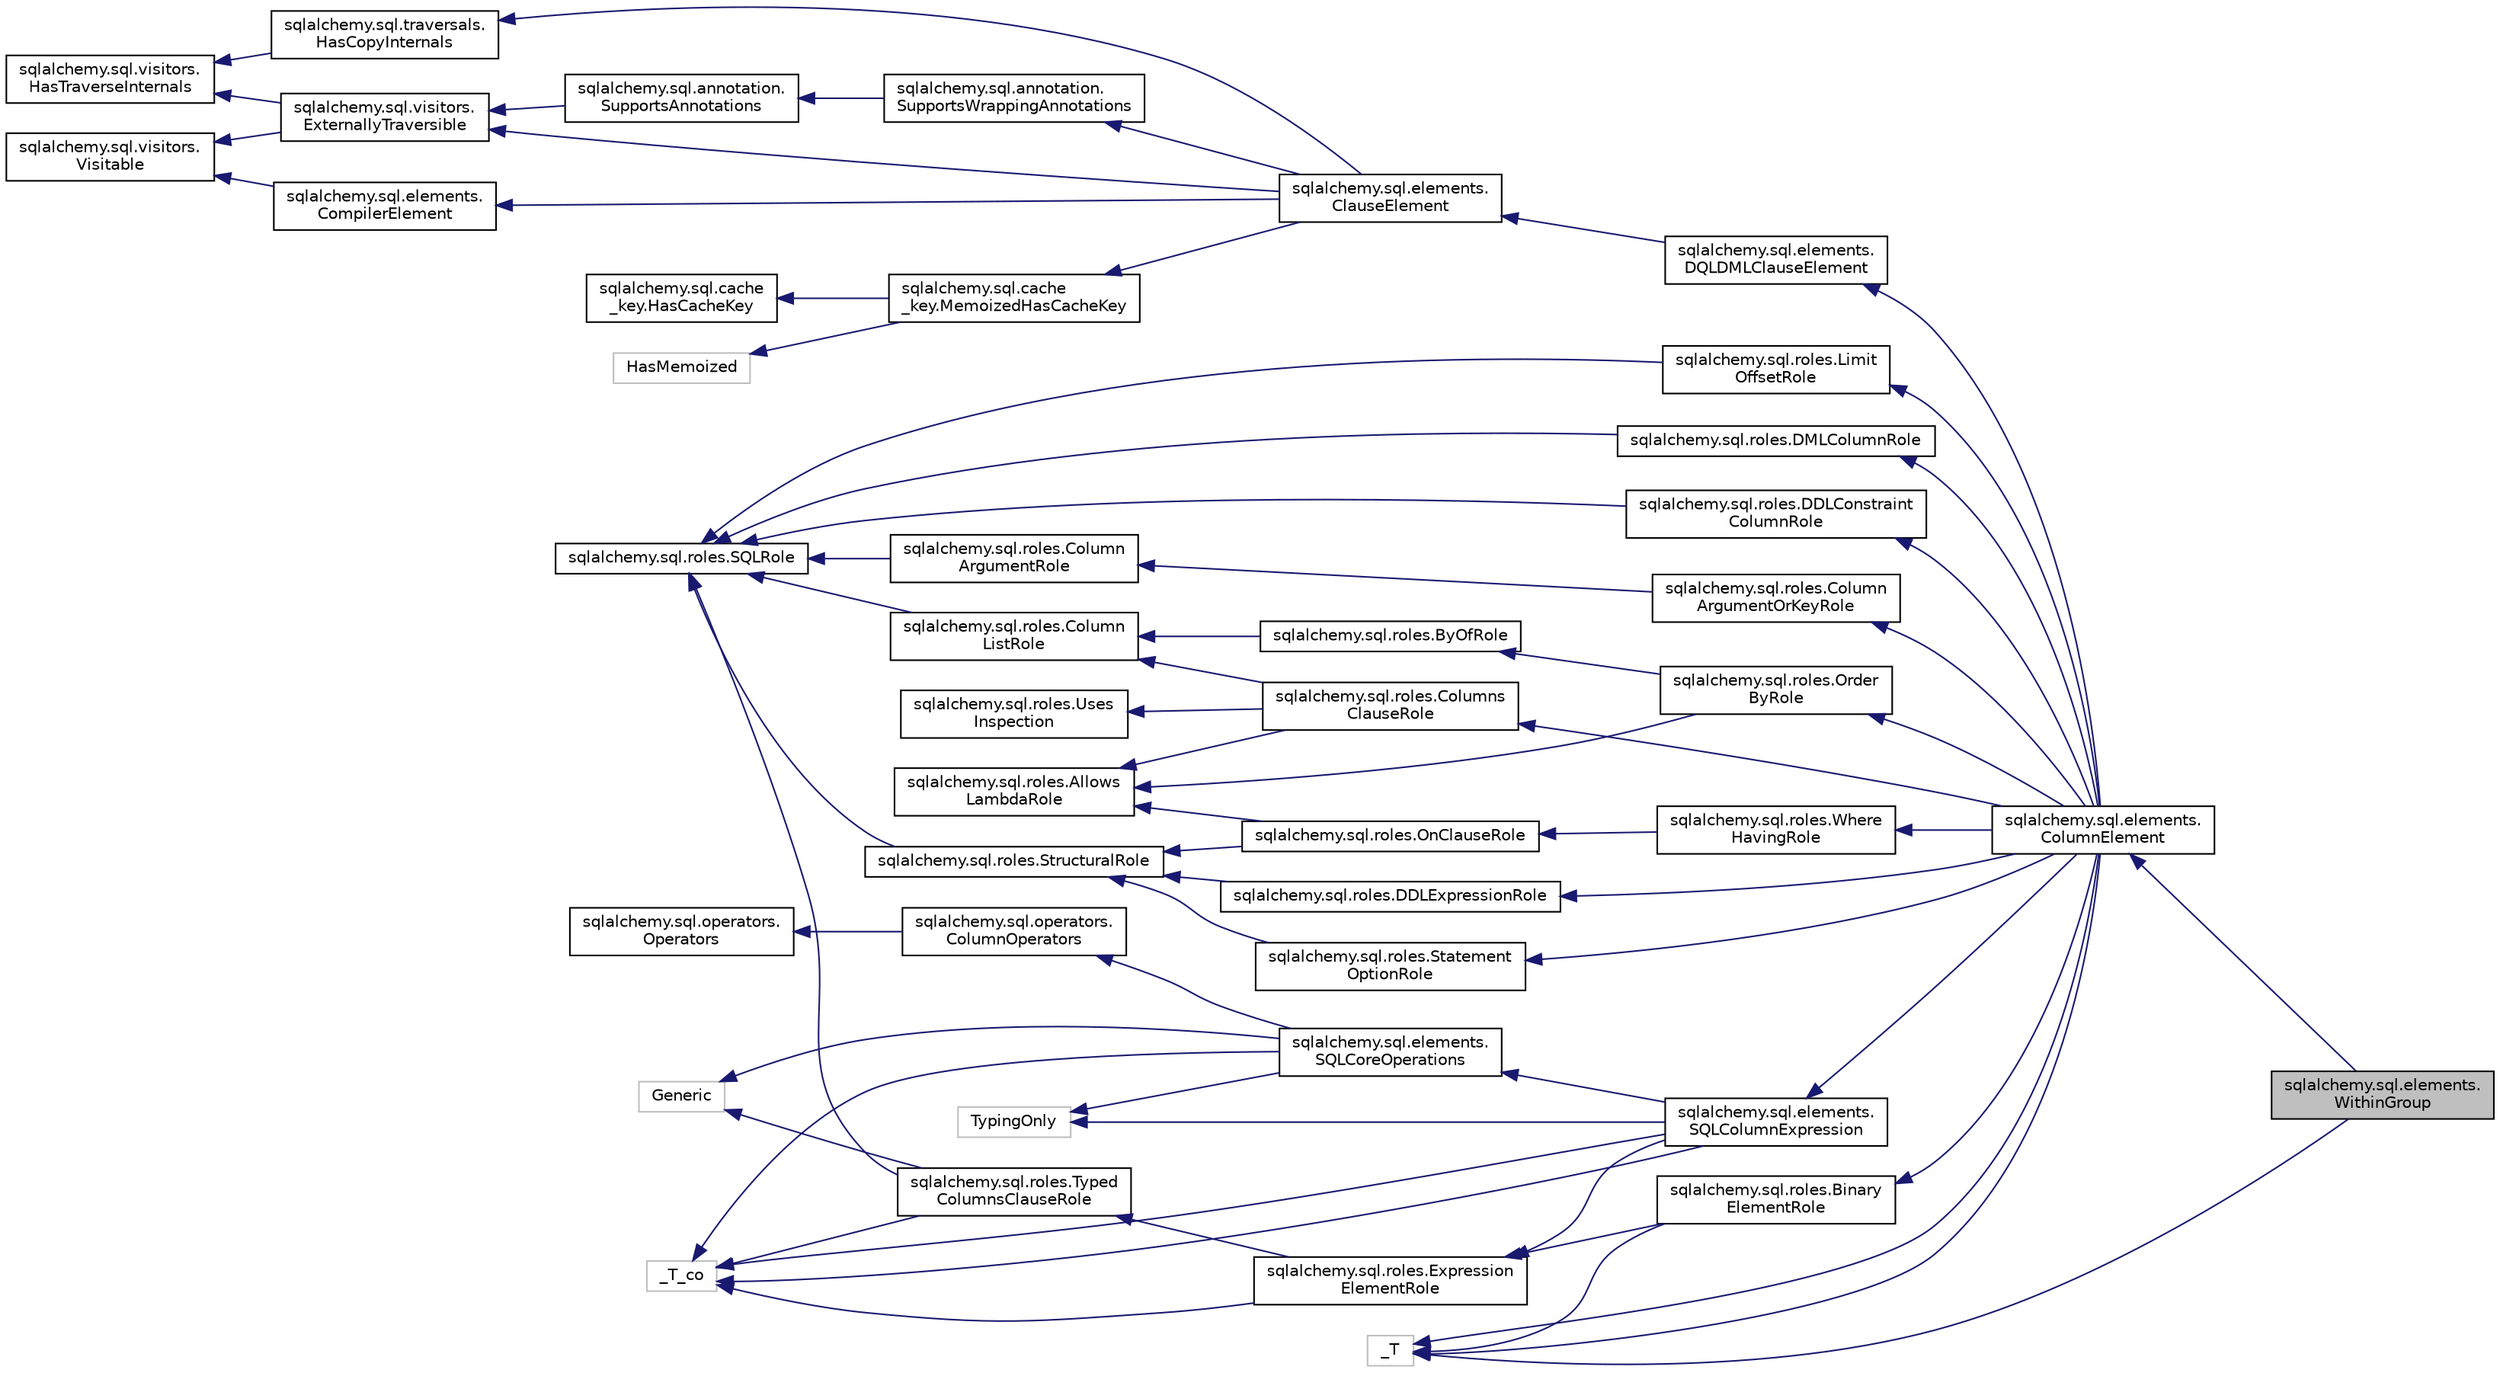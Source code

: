digraph "sqlalchemy.sql.elements.WithinGroup"
{
 // LATEX_PDF_SIZE
  edge [fontname="Helvetica",fontsize="10",labelfontname="Helvetica",labelfontsize="10"];
  node [fontname="Helvetica",fontsize="10",shape=record];
  rankdir="LR";
  Node1 [label="sqlalchemy.sql.elements.\lWithinGroup",height=0.2,width=0.4,color="black", fillcolor="grey75", style="filled", fontcolor="black",tooltip=" "];
  Node2 -> Node1 [dir="back",color="midnightblue",fontsize="10",style="solid",fontname="Helvetica"];
  Node2 [label="sqlalchemy.sql.elements.\lColumnElement",height=0.2,width=0.4,color="black", fillcolor="white", style="filled",URL="$classsqlalchemy_1_1sql_1_1elements_1_1ColumnElement.html",tooltip=" "];
  Node3 -> Node2 [dir="back",color="midnightblue",fontsize="10",style="solid",fontname="Helvetica"];
  Node3 [label="sqlalchemy.sql.roles.Column\lArgumentOrKeyRole",height=0.2,width=0.4,color="black", fillcolor="white", style="filled",URL="$classsqlalchemy_1_1sql_1_1roles_1_1ColumnArgumentOrKeyRole.html",tooltip=" "];
  Node4 -> Node3 [dir="back",color="midnightblue",fontsize="10",style="solid",fontname="Helvetica"];
  Node4 [label="sqlalchemy.sql.roles.Column\lArgumentRole",height=0.2,width=0.4,color="black", fillcolor="white", style="filled",URL="$classsqlalchemy_1_1sql_1_1roles_1_1ColumnArgumentRole.html",tooltip=" "];
  Node5 -> Node4 [dir="back",color="midnightblue",fontsize="10",style="solid",fontname="Helvetica"];
  Node5 [label="sqlalchemy.sql.roles.SQLRole",height=0.2,width=0.4,color="black", fillcolor="white", style="filled",URL="$classsqlalchemy_1_1sql_1_1roles_1_1SQLRole.html",tooltip=" "];
  Node6 -> Node2 [dir="back",color="midnightblue",fontsize="10",style="solid",fontname="Helvetica"];
  Node6 [label="sqlalchemy.sql.roles.Statement\lOptionRole",height=0.2,width=0.4,color="black", fillcolor="white", style="filled",URL="$classsqlalchemy_1_1sql_1_1roles_1_1StatementOptionRole.html",tooltip=" "];
  Node7 -> Node6 [dir="back",color="midnightblue",fontsize="10",style="solid",fontname="Helvetica"];
  Node7 [label="sqlalchemy.sql.roles.StructuralRole",height=0.2,width=0.4,color="black", fillcolor="white", style="filled",URL="$classsqlalchemy_1_1sql_1_1roles_1_1StructuralRole.html",tooltip=" "];
  Node5 -> Node7 [dir="back",color="midnightblue",fontsize="10",style="solid",fontname="Helvetica"];
  Node8 -> Node2 [dir="back",color="midnightblue",fontsize="10",style="solid",fontname="Helvetica"];
  Node8 [label="sqlalchemy.sql.roles.Where\lHavingRole",height=0.2,width=0.4,color="black", fillcolor="white", style="filled",URL="$classsqlalchemy_1_1sql_1_1roles_1_1WhereHavingRole.html",tooltip=" "];
  Node9 -> Node8 [dir="back",color="midnightblue",fontsize="10",style="solid",fontname="Helvetica"];
  Node9 [label="sqlalchemy.sql.roles.OnClauseRole",height=0.2,width=0.4,color="black", fillcolor="white", style="filled",URL="$classsqlalchemy_1_1sql_1_1roles_1_1OnClauseRole.html",tooltip=" "];
  Node10 -> Node9 [dir="back",color="midnightblue",fontsize="10",style="solid",fontname="Helvetica"];
  Node10 [label="sqlalchemy.sql.roles.Allows\lLambdaRole",height=0.2,width=0.4,color="black", fillcolor="white", style="filled",URL="$classsqlalchemy_1_1sql_1_1roles_1_1AllowsLambdaRole.html",tooltip=" "];
  Node7 -> Node9 [dir="back",color="midnightblue",fontsize="10",style="solid",fontname="Helvetica"];
  Node11 -> Node2 [dir="back",color="midnightblue",fontsize="10",style="solid",fontname="Helvetica"];
  Node11 [label="sqlalchemy.sql.roles.Binary\lElementRole",height=0.2,width=0.4,color="black", fillcolor="white", style="filled",URL="$classsqlalchemy_1_1sql_1_1roles_1_1BinaryElementRole.html",tooltip=" "];
  Node12 -> Node11 [dir="back",color="midnightblue",fontsize="10",style="solid",fontname="Helvetica"];
  Node12 [label="sqlalchemy.sql.roles.Expression\lElementRole",height=0.2,width=0.4,color="black", fillcolor="white", style="filled",URL="$classsqlalchemy_1_1sql_1_1roles_1_1ExpressionElementRole.html",tooltip=" "];
  Node13 -> Node12 [dir="back",color="midnightblue",fontsize="10",style="solid",fontname="Helvetica"];
  Node13 [label="sqlalchemy.sql.roles.Typed\lColumnsClauseRole",height=0.2,width=0.4,color="black", fillcolor="white", style="filled",URL="$classsqlalchemy_1_1sql_1_1roles_1_1TypedColumnsClauseRole.html",tooltip=" "];
  Node14 -> Node13 [dir="back",color="midnightblue",fontsize="10",style="solid",fontname="Helvetica"];
  Node14 [label="Generic",height=0.2,width=0.4,color="grey75", fillcolor="white", style="filled",tooltip=" "];
  Node15 -> Node13 [dir="back",color="midnightblue",fontsize="10",style="solid",fontname="Helvetica"];
  Node15 [label="_T_co",height=0.2,width=0.4,color="grey75", fillcolor="white", style="filled",tooltip=" "];
  Node5 -> Node13 [dir="back",color="midnightblue",fontsize="10",style="solid",fontname="Helvetica"];
  Node15 -> Node12 [dir="back",color="midnightblue",fontsize="10",style="solid",fontname="Helvetica"];
  Node16 -> Node11 [dir="back",color="midnightblue",fontsize="10",style="solid",fontname="Helvetica"];
  Node16 [label="_T",height=0.2,width=0.4,color="grey75", fillcolor="white", style="filled",tooltip=" "];
  Node16 -> Node2 [dir="back",color="midnightblue",fontsize="10",style="solid",fontname="Helvetica"];
  Node17 -> Node2 [dir="back",color="midnightblue",fontsize="10",style="solid",fontname="Helvetica"];
  Node17 [label="sqlalchemy.sql.roles.Order\lByRole",height=0.2,width=0.4,color="black", fillcolor="white", style="filled",URL="$classsqlalchemy_1_1sql_1_1roles_1_1OrderByRole.html",tooltip=" "];
  Node10 -> Node17 [dir="back",color="midnightblue",fontsize="10",style="solid",fontname="Helvetica"];
  Node18 -> Node17 [dir="back",color="midnightblue",fontsize="10",style="solid",fontname="Helvetica"];
  Node18 [label="sqlalchemy.sql.roles.ByOfRole",height=0.2,width=0.4,color="black", fillcolor="white", style="filled",URL="$classsqlalchemy_1_1sql_1_1roles_1_1ByOfRole.html",tooltip=" "];
  Node19 -> Node18 [dir="back",color="midnightblue",fontsize="10",style="solid",fontname="Helvetica"];
  Node19 [label="sqlalchemy.sql.roles.Column\lListRole",height=0.2,width=0.4,color="black", fillcolor="white", style="filled",URL="$classsqlalchemy_1_1sql_1_1roles_1_1ColumnListRole.html",tooltip=" "];
  Node5 -> Node19 [dir="back",color="midnightblue",fontsize="10",style="solid",fontname="Helvetica"];
  Node20 -> Node2 [dir="back",color="midnightblue",fontsize="10",style="solid",fontname="Helvetica"];
  Node20 [label="sqlalchemy.sql.roles.Columns\lClauseRole",height=0.2,width=0.4,color="black", fillcolor="white", style="filled",URL="$classsqlalchemy_1_1sql_1_1roles_1_1ColumnsClauseRole.html",tooltip=" "];
  Node10 -> Node20 [dir="back",color="midnightblue",fontsize="10",style="solid",fontname="Helvetica"];
  Node21 -> Node20 [dir="back",color="midnightblue",fontsize="10",style="solid",fontname="Helvetica"];
  Node21 [label="sqlalchemy.sql.roles.Uses\lInspection",height=0.2,width=0.4,color="black", fillcolor="white", style="filled",URL="$classsqlalchemy_1_1sql_1_1roles_1_1UsesInspection.html",tooltip=" "];
  Node19 -> Node20 [dir="back",color="midnightblue",fontsize="10",style="solid",fontname="Helvetica"];
  Node22 -> Node2 [dir="back",color="midnightblue",fontsize="10",style="solid",fontname="Helvetica"];
  Node22 [label="sqlalchemy.sql.roles.Limit\lOffsetRole",height=0.2,width=0.4,color="black", fillcolor="white", style="filled",URL="$classsqlalchemy_1_1sql_1_1roles_1_1LimitOffsetRole.html",tooltip=" "];
  Node5 -> Node22 [dir="back",color="midnightblue",fontsize="10",style="solid",fontname="Helvetica"];
  Node23 -> Node2 [dir="back",color="midnightblue",fontsize="10",style="solid",fontname="Helvetica"];
  Node23 [label="sqlalchemy.sql.roles.DMLColumnRole",height=0.2,width=0.4,color="black", fillcolor="white", style="filled",URL="$classsqlalchemy_1_1sql_1_1roles_1_1DMLColumnRole.html",tooltip=" "];
  Node5 -> Node23 [dir="back",color="midnightblue",fontsize="10",style="solid",fontname="Helvetica"];
  Node24 -> Node2 [dir="back",color="midnightblue",fontsize="10",style="solid",fontname="Helvetica"];
  Node24 [label="sqlalchemy.sql.roles.DDLConstraint\lColumnRole",height=0.2,width=0.4,color="black", fillcolor="white", style="filled",URL="$classsqlalchemy_1_1sql_1_1roles_1_1DDLConstraintColumnRole.html",tooltip=" "];
  Node5 -> Node24 [dir="back",color="midnightblue",fontsize="10",style="solid",fontname="Helvetica"];
  Node25 -> Node2 [dir="back",color="midnightblue",fontsize="10",style="solid",fontname="Helvetica"];
  Node25 [label="sqlalchemy.sql.roles.DDLExpressionRole",height=0.2,width=0.4,color="black", fillcolor="white", style="filled",URL="$classsqlalchemy_1_1sql_1_1roles_1_1DDLExpressionRole.html",tooltip=" "];
  Node7 -> Node25 [dir="back",color="midnightblue",fontsize="10",style="solid",fontname="Helvetica"];
  Node26 -> Node2 [dir="back",color="midnightblue",fontsize="10",style="solid",fontname="Helvetica"];
  Node26 [label="sqlalchemy.sql.elements.\lSQLColumnExpression",height=0.2,width=0.4,color="black", fillcolor="white", style="filled",URL="$classsqlalchemy_1_1sql_1_1elements_1_1SQLColumnExpression.html",tooltip=" "];
  Node27 -> Node26 [dir="back",color="midnightblue",fontsize="10",style="solid",fontname="Helvetica"];
  Node27 [label="sqlalchemy.sql.elements.\lSQLCoreOperations",height=0.2,width=0.4,color="black", fillcolor="white", style="filled",URL="$classsqlalchemy_1_1sql_1_1elements_1_1SQLCoreOperations.html",tooltip=" "];
  Node14 -> Node27 [dir="back",color="midnightblue",fontsize="10",style="solid",fontname="Helvetica"];
  Node15 -> Node27 [dir="back",color="midnightblue",fontsize="10",style="solid",fontname="Helvetica"];
  Node28 -> Node27 [dir="back",color="midnightblue",fontsize="10",style="solid",fontname="Helvetica"];
  Node28 [label="sqlalchemy.sql.operators.\lColumnOperators",height=0.2,width=0.4,color="black", fillcolor="white", style="filled",URL="$classsqlalchemy_1_1sql_1_1operators_1_1ColumnOperators.html",tooltip=" "];
  Node29 -> Node28 [dir="back",color="midnightblue",fontsize="10",style="solid",fontname="Helvetica"];
  Node29 [label="sqlalchemy.sql.operators.\lOperators",height=0.2,width=0.4,color="black", fillcolor="white", style="filled",URL="$classsqlalchemy_1_1sql_1_1operators_1_1Operators.html",tooltip=" "];
  Node30 -> Node27 [dir="back",color="midnightblue",fontsize="10",style="solid",fontname="Helvetica"];
  Node30 [label="TypingOnly",height=0.2,width=0.4,color="grey75", fillcolor="white", style="filled",tooltip=" "];
  Node15 -> Node26 [dir="back",color="midnightblue",fontsize="10",style="solid",fontname="Helvetica"];
  Node12 -> Node26 [dir="back",color="midnightblue",fontsize="10",style="solid",fontname="Helvetica"];
  Node15 -> Node26 [dir="back",color="midnightblue",fontsize="10",style="solid",fontname="Helvetica"];
  Node30 -> Node26 [dir="back",color="midnightblue",fontsize="10",style="solid",fontname="Helvetica"];
  Node16 -> Node2 [dir="back",color="midnightblue",fontsize="10",style="solid",fontname="Helvetica"];
  Node31 -> Node2 [dir="back",color="midnightblue",fontsize="10",style="solid",fontname="Helvetica"];
  Node31 [label="sqlalchemy.sql.elements.\lDQLDMLClauseElement",height=0.2,width=0.4,color="black", fillcolor="white", style="filled",URL="$classsqlalchemy_1_1sql_1_1elements_1_1DQLDMLClauseElement.html",tooltip=" "];
  Node32 -> Node31 [dir="back",color="midnightblue",fontsize="10",style="solid",fontname="Helvetica"];
  Node32 [label="sqlalchemy.sql.elements.\lClauseElement",height=0.2,width=0.4,color="black", fillcolor="white", style="filled",URL="$classsqlalchemy_1_1sql_1_1elements_1_1ClauseElement.html",tooltip=" "];
  Node33 -> Node32 [dir="back",color="midnightblue",fontsize="10",style="solid",fontname="Helvetica"];
  Node33 [label="sqlalchemy.sql.annotation.\lSupportsWrappingAnnotations",height=0.2,width=0.4,color="black", fillcolor="white", style="filled",URL="$classsqlalchemy_1_1sql_1_1annotation_1_1SupportsWrappingAnnotations.html",tooltip=" "];
  Node34 -> Node33 [dir="back",color="midnightblue",fontsize="10",style="solid",fontname="Helvetica"];
  Node34 [label="sqlalchemy.sql.annotation.\lSupportsAnnotations",height=0.2,width=0.4,color="black", fillcolor="white", style="filled",URL="$classsqlalchemy_1_1sql_1_1annotation_1_1SupportsAnnotations.html",tooltip=" "];
  Node35 -> Node34 [dir="back",color="midnightblue",fontsize="10",style="solid",fontname="Helvetica"];
  Node35 [label="sqlalchemy.sql.visitors.\lExternallyTraversible",height=0.2,width=0.4,color="black", fillcolor="white", style="filled",URL="$classsqlalchemy_1_1sql_1_1visitors_1_1ExternallyTraversible.html",tooltip=" "];
  Node36 -> Node35 [dir="back",color="midnightblue",fontsize="10",style="solid",fontname="Helvetica"];
  Node36 [label="sqlalchemy.sql.visitors.\lHasTraverseInternals",height=0.2,width=0.4,color="black", fillcolor="white", style="filled",URL="$classsqlalchemy_1_1sql_1_1visitors_1_1HasTraverseInternals.html",tooltip=" "];
  Node37 -> Node35 [dir="back",color="midnightblue",fontsize="10",style="solid",fontname="Helvetica"];
  Node37 [label="sqlalchemy.sql.visitors.\lVisitable",height=0.2,width=0.4,color="black", fillcolor="white", style="filled",URL="$classsqlalchemy_1_1sql_1_1visitors_1_1Visitable.html",tooltip=" "];
  Node38 -> Node32 [dir="back",color="midnightblue",fontsize="10",style="solid",fontname="Helvetica"];
  Node38 [label="sqlalchemy.sql.cache\l_key.MemoizedHasCacheKey",height=0.2,width=0.4,color="black", fillcolor="white", style="filled",URL="$classsqlalchemy_1_1sql_1_1cache__key_1_1MemoizedHasCacheKey.html",tooltip=" "];
  Node39 -> Node38 [dir="back",color="midnightblue",fontsize="10",style="solid",fontname="Helvetica"];
  Node39 [label="sqlalchemy.sql.cache\l_key.HasCacheKey",height=0.2,width=0.4,color="black", fillcolor="white", style="filled",URL="$classsqlalchemy_1_1sql_1_1cache__key_1_1HasCacheKey.html",tooltip=" "];
  Node40 -> Node38 [dir="back",color="midnightblue",fontsize="10",style="solid",fontname="Helvetica"];
  Node40 [label="HasMemoized",height=0.2,width=0.4,color="grey75", fillcolor="white", style="filled",tooltip=" "];
  Node41 -> Node32 [dir="back",color="midnightblue",fontsize="10",style="solid",fontname="Helvetica"];
  Node41 [label="sqlalchemy.sql.traversals.\lHasCopyInternals",height=0.2,width=0.4,color="black", fillcolor="white", style="filled",URL="$classsqlalchemy_1_1sql_1_1traversals_1_1HasCopyInternals.html",tooltip=" "];
  Node36 -> Node41 [dir="back",color="midnightblue",fontsize="10",style="solid",fontname="Helvetica"];
  Node35 -> Node32 [dir="back",color="midnightblue",fontsize="10",style="solid",fontname="Helvetica"];
  Node42 -> Node32 [dir="back",color="midnightblue",fontsize="10",style="solid",fontname="Helvetica"];
  Node42 [label="sqlalchemy.sql.elements.\lCompilerElement",height=0.2,width=0.4,color="black", fillcolor="white", style="filled",URL="$classsqlalchemy_1_1sql_1_1elements_1_1CompilerElement.html",tooltip=" "];
  Node37 -> Node42 [dir="back",color="midnightblue",fontsize="10",style="solid",fontname="Helvetica"];
  Node16 -> Node1 [dir="back",color="midnightblue",fontsize="10",style="solid",fontname="Helvetica"];
}
